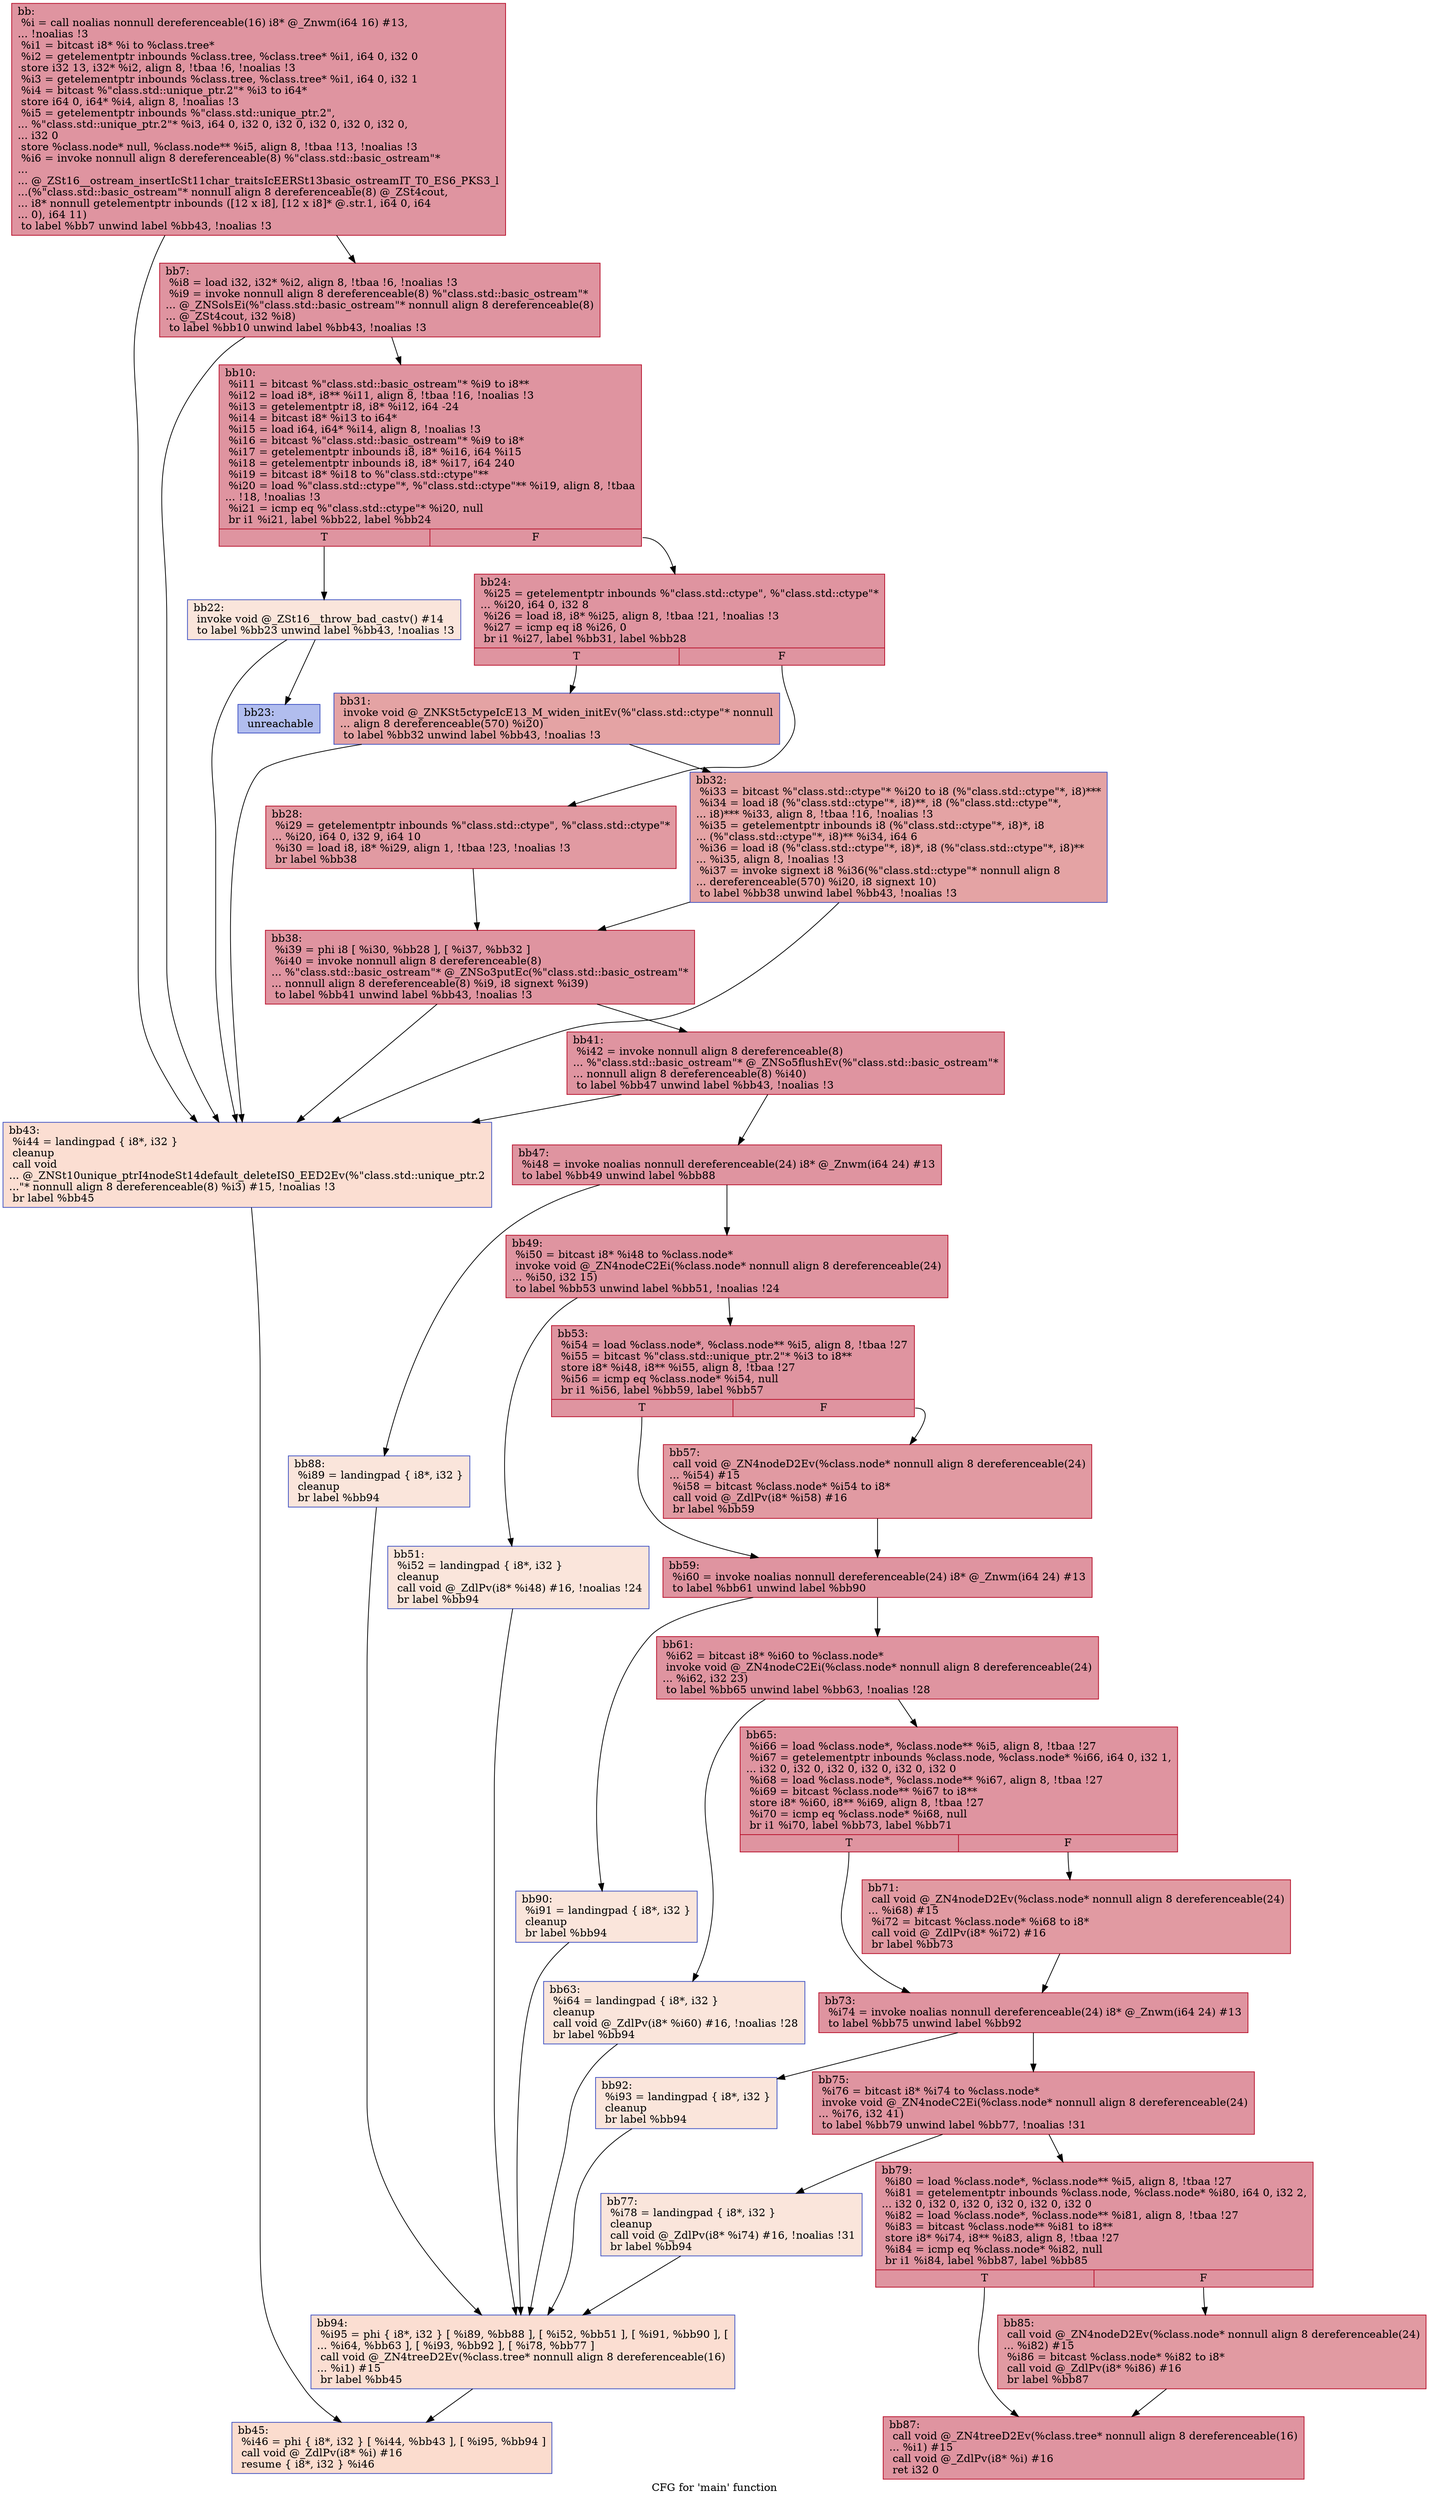 digraph "CFG for 'main' function" {
	label="CFG for 'main' function";

	Node0x7155fb0 [shape=record,color="#b70d28ff", style=filled, fillcolor="#b70d2870",label="{bb:\l  %i = call noalias nonnull dereferenceable(16) i8* @_Znwm(i64 16) #13,\l... !noalias !3\l  %i1 = bitcast i8* %i to %class.tree*\l  %i2 = getelementptr inbounds %class.tree, %class.tree* %i1, i64 0, i32 0\l  store i32 13, i32* %i2, align 8, !tbaa !6, !noalias !3\l  %i3 = getelementptr inbounds %class.tree, %class.tree* %i1, i64 0, i32 1\l  %i4 = bitcast %\"class.std::unique_ptr.2\"* %i3 to i64*\l  store i64 0, i64* %i4, align 8, !noalias !3\l  %i5 = getelementptr inbounds %\"class.std::unique_ptr.2\",\l... %\"class.std::unique_ptr.2\"* %i3, i64 0, i32 0, i32 0, i32 0, i32 0, i32 0,\l... i32 0\l  store %class.node* null, %class.node** %i5, align 8, !tbaa !13, !noalias !3\l  %i6 = invoke nonnull align 8 dereferenceable(8) %\"class.std::basic_ostream\"*\l...\l... @_ZSt16__ostream_insertIcSt11char_traitsIcEERSt13basic_ostreamIT_T0_ES6_PKS3_l\l...(%\"class.std::basic_ostream\"* nonnull align 8 dereferenceable(8) @_ZSt4cout,\l... i8* nonnull getelementptr inbounds ([12 x i8], [12 x i8]* @.str.1, i64 0, i64\l... 0), i64 11)\l          to label %bb7 unwind label %bb43, !noalias !3\l}"];
	Node0x7155fb0 -> Node0x7158440;
	Node0x7155fb0 -> Node0x71584f0;
	Node0x7158440 [shape=record,color="#b70d28ff", style=filled, fillcolor="#b70d2870",label="{bb7:                                              \l  %i8 = load i32, i32* %i2, align 8, !tbaa !6, !noalias !3\l  %i9 = invoke nonnull align 8 dereferenceable(8) %\"class.std::basic_ostream\"*\l... @_ZNSolsEi(%\"class.std::basic_ostream\"* nonnull align 8 dereferenceable(8)\l... @_ZSt4cout, i32 %i8)\l          to label %bb10 unwind label %bb43, !noalias !3\l}"];
	Node0x7158440 -> Node0x7158fb0;
	Node0x7158440 -> Node0x71584f0;
	Node0x7158fb0 [shape=record,color="#b70d28ff", style=filled, fillcolor="#b70d2870",label="{bb10:                                             \l  %i11 = bitcast %\"class.std::basic_ostream\"* %i9 to i8**\l  %i12 = load i8*, i8** %i11, align 8, !tbaa !16, !noalias !3\l  %i13 = getelementptr i8, i8* %i12, i64 -24\l  %i14 = bitcast i8* %i13 to i64*\l  %i15 = load i64, i64* %i14, align 8, !noalias !3\l  %i16 = bitcast %\"class.std::basic_ostream\"* %i9 to i8*\l  %i17 = getelementptr inbounds i8, i8* %i16, i64 %i15\l  %i18 = getelementptr inbounds i8, i8* %i17, i64 240\l  %i19 = bitcast i8* %i18 to %\"class.std::ctype\"**\l  %i20 = load %\"class.std::ctype\"*, %\"class.std::ctype\"** %i19, align 8, !tbaa\l... !18, !noalias !3\l  %i21 = icmp eq %\"class.std::ctype\"* %i20, null\l  br i1 %i21, label %bb22, label %bb24\l|{<s0>T|<s1>F}}"];
	Node0x7158fb0:s0 -> Node0x715ae20;
	Node0x7158fb0:s1 -> Node0x715b1b0;
	Node0x715ae20 [shape=record,color="#3d50c3ff", style=filled, fillcolor="#f4c5ad70",label="{bb22:                                             \l  invoke void @_ZSt16__throw_bad_castv() #14\l          to label %bb23 unwind label %bb43, !noalias !3\l}"];
	Node0x715ae20 -> Node0x715b380;
	Node0x715ae20 -> Node0x71584f0;
	Node0x715b380 [shape=record,color="#3d50c3ff", style=filled, fillcolor="#4f69d970",label="{bb23:                                             \l  unreachable\l}"];
	Node0x715b1b0 [shape=record,color="#b70d28ff", style=filled, fillcolor="#b70d2870",label="{bb24:                                             \l  %i25 = getelementptr inbounds %\"class.std::ctype\", %\"class.std::ctype\"*\l... %i20, i64 0, i32 8\l  %i26 = load i8, i8* %i25, align 8, !tbaa !21, !noalias !3\l  %i27 = icmp eq i8 %i26, 0\l  br i1 %i27, label %bb31, label %bb28\l|{<s0>T|<s1>F}}"];
	Node0x715b1b0:s0 -> Node0x715ba40;
	Node0x715b1b0:s1 -> Node0x715bab0;
	Node0x715bab0 [shape=record,color="#b70d28ff", style=filled, fillcolor="#bb1b2c70",label="{bb28:                                             \l  %i29 = getelementptr inbounds %\"class.std::ctype\", %\"class.std::ctype\"*\l... %i20, i64 0, i32 9, i64 10\l  %i30 = load i8, i8* %i29, align 1, !tbaa !23, !noalias !3\l  br label %bb38\l}"];
	Node0x715bab0 -> Node0x715be40;
	Node0x715ba40 [shape=record,color="#3d50c3ff", style=filled, fillcolor="#c32e3170",label="{bb31:                                             \l  invoke void @_ZNKSt5ctypeIcE13_M_widen_initEv(%\"class.std::ctype\"* nonnull\l... align 8 dereferenceable(570) %i20)\l          to label %bb32 unwind label %bb43, !noalias !3\l}"];
	Node0x715ba40 -> Node0x715bfa0;
	Node0x715ba40 -> Node0x71584f0;
	Node0x715bfa0 [shape=record,color="#3d50c3ff", style=filled, fillcolor="#c32e3170",label="{bb32:                                             \l  %i33 = bitcast %\"class.std::ctype\"* %i20 to i8 (%\"class.std::ctype\"*, i8)***\l  %i34 = load i8 (%\"class.std::ctype\"*, i8)**, i8 (%\"class.std::ctype\"*,\l... i8)*** %i33, align 8, !tbaa !16, !noalias !3\l  %i35 = getelementptr inbounds i8 (%\"class.std::ctype\"*, i8)*, i8\l... (%\"class.std::ctype\"*, i8)** %i34, i64 6\l  %i36 = load i8 (%\"class.std::ctype\"*, i8)*, i8 (%\"class.std::ctype\"*, i8)**\l... %i35, align 8, !noalias !3\l  %i37 = invoke signext i8 %i36(%\"class.std::ctype\"* nonnull align 8\l... dereferenceable(570) %i20, i8 signext 10)\l          to label %bb38 unwind label %bb43, !noalias !3\l}"];
	Node0x715bfa0 -> Node0x715be40;
	Node0x715bfa0 -> Node0x71584f0;
	Node0x715be40 [shape=record,color="#b70d28ff", style=filled, fillcolor="#b70d2870",label="{bb38:                                             \l  %i39 = phi i8 [ %i30, %bb28 ], [ %i37, %bb32 ]\l  %i40 = invoke nonnull align 8 dereferenceable(8)\l... %\"class.std::basic_ostream\"* @_ZNSo3putEc(%\"class.std::basic_ostream\"*\l... nonnull align 8 dereferenceable(8) %i9, i8 signext %i39)\l          to label %bb41 unwind label %bb43, !noalias !3\l}"];
	Node0x715be40 -> Node0x715d4d0;
	Node0x715be40 -> Node0x71584f0;
	Node0x715d4d0 [shape=record,color="#b70d28ff", style=filled, fillcolor="#b70d2870",label="{bb41:                                             \l  %i42 = invoke nonnull align 8 dereferenceable(8)\l... %\"class.std::basic_ostream\"* @_ZNSo5flushEv(%\"class.std::basic_ostream\"*\l... nonnull align 8 dereferenceable(8) %i40)\l          to label %bb47 unwind label %bb43, !noalias !3\l}"];
	Node0x715d4d0 -> Node0x715d7f0;
	Node0x715d4d0 -> Node0x71584f0;
	Node0x71584f0 [shape=record,color="#3d50c3ff", style=filled, fillcolor="#f7b59970",label="{bb43:                                             \l  %i44 = landingpad \{ i8*, i32 \}\l          cleanup\l  call void\l... @_ZNSt10unique_ptrI4nodeSt14default_deleteIS0_EED2Ev(%\"class.std::unique_ptr.2\l...\"* nonnull align 8 dereferenceable(8) %i3) #15, !noalias !3\l  br label %bb45\l}"];
	Node0x71584f0 -> Node0x715dcd0;
	Node0x715dcd0 [shape=record,color="#3d50c3ff", style=filled, fillcolor="#f7af9170",label="{bb45:                                             \l  %i46 = phi \{ i8*, i32 \} [ %i44, %bb43 ], [ %i95, %bb94 ]\l  call void @_ZdlPv(i8* %i) #16\l  resume \{ i8*, i32 \} %i46\l}"];
	Node0x715d7f0 [shape=record,color="#b70d28ff", style=filled, fillcolor="#b70d2870",label="{bb47:                                             \l  %i48 = invoke noalias nonnull dereferenceable(24) i8* @_Znwm(i64 24) #13\l          to label %bb49 unwind label %bb88\l}"];
	Node0x715d7f0 -> Node0x715e8f0;
	Node0x715d7f0 -> Node0x715e960;
	Node0x715e8f0 [shape=record,color="#b70d28ff", style=filled, fillcolor="#b70d2870",label="{bb49:                                             \l  %i50 = bitcast i8* %i48 to %class.node*\l  invoke void @_ZN4nodeC2Ei(%class.node* nonnull align 8 dereferenceable(24)\l... %i50, i32 15)\l          to label %bb53 unwind label %bb51, !noalias !24\l}"];
	Node0x715e8f0 -> Node0x715ec00;
	Node0x715e8f0 -> Node0x715ec70;
	Node0x715ec70 [shape=record,color="#3d50c3ff", style=filled, fillcolor="#f4c5ad70",label="{bb51:                                             \l  %i52 = landingpad \{ i8*, i32 \}\l          cleanup\l  call void @_ZdlPv(i8* %i48) #16, !noalias !24\l  br label %bb94\l}"];
	Node0x715ec70 -> Node0x715de40;
	Node0x715ec00 [shape=record,color="#b70d28ff", style=filled, fillcolor="#b70d2870",label="{bb53:                                             \l  %i54 = load %class.node*, %class.node** %i5, align 8, !tbaa !27\l  %i55 = bitcast %\"class.std::unique_ptr.2\"* %i3 to i8**\l  store i8* %i48, i8** %i55, align 8, !tbaa !27\l  %i56 = icmp eq %class.node* %i54, null\l  br i1 %i56, label %bb59, label %bb57\l|{<s0>T|<s1>F}}"];
	Node0x715ec00:s0 -> Node0x7160240;
	Node0x715ec00:s1 -> Node0x71602b0;
	Node0x71602b0 [shape=record,color="#b70d28ff", style=filled, fillcolor="#bb1b2c70",label="{bb57:                                             \l  call void @_ZN4nodeD2Ev(%class.node* nonnull align 8 dereferenceable(24)\l... %i54) #15\l  %i58 = bitcast %class.node* %i54 to i8*\l  call void @_ZdlPv(i8* %i58) #16\l  br label %bb59\l}"];
	Node0x71602b0 -> Node0x7160240;
	Node0x7160240 [shape=record,color="#b70d28ff", style=filled, fillcolor="#b70d2870",label="{bb59:                                             \l  %i60 = invoke noalias nonnull dereferenceable(24) i8* @_Znwm(i64 24) #13\l          to label %bb61 unwind label %bb90\l}"];
	Node0x7160240 -> Node0x7160fe0;
	Node0x7160240 -> Node0x7161050;
	Node0x7160fe0 [shape=record,color="#b70d28ff", style=filled, fillcolor="#b70d2870",label="{bb61:                                             \l  %i62 = bitcast i8* %i60 to %class.node*\l  invoke void @_ZN4nodeC2Ei(%class.node* nonnull align 8 dereferenceable(24)\l... %i62, i32 23)\l          to label %bb65 unwind label %bb63, !noalias !28\l}"];
	Node0x7160fe0 -> Node0x7161250;
	Node0x7160fe0 -> Node0x71612c0;
	Node0x71612c0 [shape=record,color="#3d50c3ff", style=filled, fillcolor="#f4c5ad70",label="{bb63:                                             \l  %i64 = landingpad \{ i8*, i32 \}\l          cleanup\l  call void @_ZdlPv(i8* %i60) #16, !noalias !28\l  br label %bb94\l}"];
	Node0x71612c0 -> Node0x715de40;
	Node0x7161250 [shape=record,color="#b70d28ff", style=filled, fillcolor="#b70d2870",label="{bb65:                                             \l  %i66 = load %class.node*, %class.node** %i5, align 8, !tbaa !27\l  %i67 = getelementptr inbounds %class.node, %class.node* %i66, i64 0, i32 1,\l... i32 0, i32 0, i32 0, i32 0, i32 0, i32 0\l  %i68 = load %class.node*, %class.node** %i67, align 8, !tbaa !27\l  %i69 = bitcast %class.node** %i67 to i8**\l  store i8* %i60, i8** %i69, align 8, !tbaa !27\l  %i70 = icmp eq %class.node* %i68, null\l  br i1 %i70, label %bb73, label %bb71\l|{<s0>T|<s1>F}}"];
	Node0x7161250:s0 -> Node0x71622b0;
	Node0x7161250:s1 -> Node0x7162320;
	Node0x7162320 [shape=record,color="#b70d28ff", style=filled, fillcolor="#bb1b2c70",label="{bb71:                                             \l  call void @_ZN4nodeD2Ev(%class.node* nonnull align 8 dereferenceable(24)\l... %i68) #15\l  %i72 = bitcast %class.node* %i68 to i8*\l  call void @_ZdlPv(i8* %i72) #16\l  br label %bb73\l}"];
	Node0x7162320 -> Node0x71622b0;
	Node0x71622b0 [shape=record,color="#b70d28ff", style=filled, fillcolor="#b70d2870",label="{bb73:                                             \l  %i74 = invoke noalias nonnull dereferenceable(24) i8* @_Znwm(i64 24) #13\l          to label %bb75 unwind label %bb92\l}"];
	Node0x71622b0 -> Node0x7162780;
	Node0x71622b0 -> Node0x71627f0;
	Node0x7162780 [shape=record,color="#b70d28ff", style=filled, fillcolor="#b70d2870",label="{bb75:                                             \l  %i76 = bitcast i8* %i74 to %class.node*\l  invoke void @_ZN4nodeC2Ei(%class.node* nonnull align 8 dereferenceable(24)\l... %i76, i32 41)\l          to label %bb79 unwind label %bb77, !noalias !31\l}"];
	Node0x7162780 -> Node0x7162990;
	Node0x7162780 -> Node0x715c010;
	Node0x715c010 [shape=record,color="#3d50c3ff", style=filled, fillcolor="#f4c5ad70",label="{bb77:                                             \l  %i78 = landingpad \{ i8*, i32 \}\l          cleanup\l  call void @_ZdlPv(i8* %i74) #16, !noalias !31\l  br label %bb94\l}"];
	Node0x715c010 -> Node0x715de40;
	Node0x7162990 [shape=record,color="#b70d28ff", style=filled, fillcolor="#b70d2870",label="{bb79:                                             \l  %i80 = load %class.node*, %class.node** %i5, align 8, !tbaa !27\l  %i81 = getelementptr inbounds %class.node, %class.node* %i80, i64 0, i32 2,\l... i32 0, i32 0, i32 0, i32 0, i32 0, i32 0\l  %i82 = load %class.node*, %class.node** %i81, align 8, !tbaa !27\l  %i83 = bitcast %class.node** %i81 to i8**\l  store i8* %i74, i8** %i83, align 8, !tbaa !27\l  %i84 = icmp eq %class.node* %i82, null\l  br i1 %i84, label %bb87, label %bb85\l|{<s0>T|<s1>F}}"];
	Node0x7162990:s0 -> Node0x7164220;
	Node0x7162990:s1 -> Node0x7164290;
	Node0x7164290 [shape=record,color="#b70d28ff", style=filled, fillcolor="#bb1b2c70",label="{bb85:                                             \l  call void @_ZN4nodeD2Ev(%class.node* nonnull align 8 dereferenceable(24)\l... %i82) #15\l  %i86 = bitcast %class.node* %i82 to i8*\l  call void @_ZdlPv(i8* %i86) #16\l  br label %bb87\l}"];
	Node0x7164290 -> Node0x7164220;
	Node0x7164220 [shape=record,color="#b70d28ff", style=filled, fillcolor="#b70d2870",label="{bb87:                                             \l  call void @_ZN4treeD2Ev(%class.tree* nonnull align 8 dereferenceable(16)\l... %i1) #15\l  call void @_ZdlPv(i8* %i) #16\l  ret i32 0\l}"];
	Node0x715e960 [shape=record,color="#3d50c3ff", style=filled, fillcolor="#f4c5ad70",label="{bb88:                                             \l  %i89 = landingpad \{ i8*, i32 \}\l          cleanup\l  br label %bb94\l}"];
	Node0x715e960 -> Node0x715de40;
	Node0x7161050 [shape=record,color="#3d50c3ff", style=filled, fillcolor="#f4c5ad70",label="{bb90:                                             \l  %i91 = landingpad \{ i8*, i32 \}\l          cleanup\l  br label %bb94\l}"];
	Node0x7161050 -> Node0x715de40;
	Node0x71627f0 [shape=record,color="#3d50c3ff", style=filled, fillcolor="#f4c5ad70",label="{bb92:                                             \l  %i93 = landingpad \{ i8*, i32 \}\l          cleanup\l  br label %bb94\l}"];
	Node0x71627f0 -> Node0x715de40;
	Node0x715de40 [shape=record,color="#3d50c3ff", style=filled, fillcolor="#f7b59970",label="{bb94:                                             \l  %i95 = phi \{ i8*, i32 \} [ %i89, %bb88 ], [ %i52, %bb51 ], [ %i91, %bb90 ], [\l... %i64, %bb63 ], [ %i93, %bb92 ], [ %i78, %bb77 ]\l  call void @_ZN4treeD2Ev(%class.tree* nonnull align 8 dereferenceable(16)\l... %i1) #15\l  br label %bb45\l}"];
	Node0x715de40 -> Node0x715dcd0;
}
